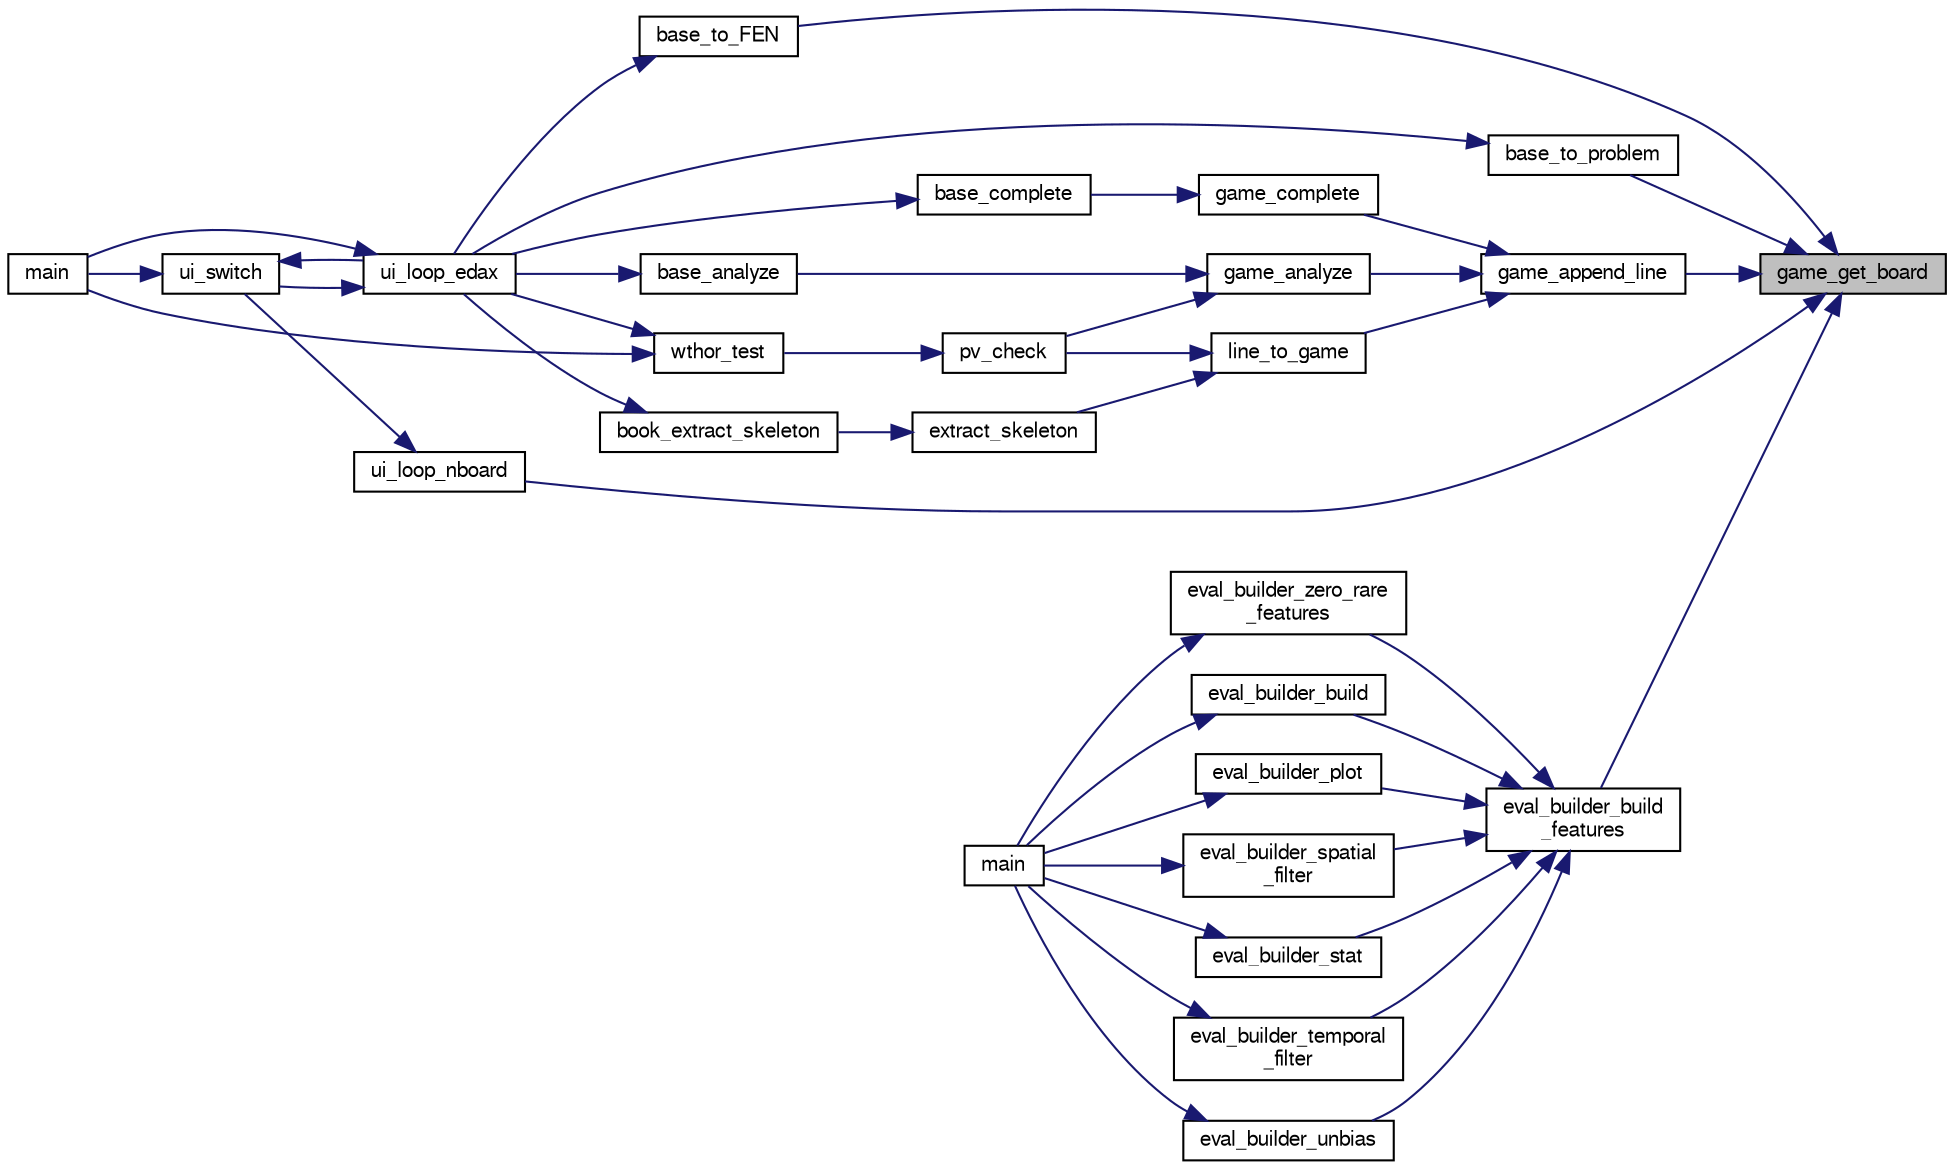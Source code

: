 digraph "game_get_board"
{
 // LATEX_PDF_SIZE
  bgcolor="transparent";
  edge [fontname="FreeSans",fontsize="10",labelfontname="FreeSans",labelfontsize="10"];
  node [fontname="FreeSans",fontsize="10",shape=record];
  rankdir="RL";
  Node1 [label="game_get_board",height=0.2,width=0.4,color="black", fillcolor="grey75", style="filled", fontcolor="black",tooltip="Get the board after 'ply' move."];
  Node1 -> Node2 [dir="back",color="midnightblue",fontsize="10",style="solid",fontname="FreeSans"];
  Node2 [label="base_to_FEN",height=0.2,width=0.4,color="black",URL="$base_8c.html#a55de1fb91c5ee45a0cf420b15cf09784",tooltip="Convert a game database to a set of problems."];
  Node2 -> Node3 [dir="back",color="midnightblue",fontsize="10",style="solid",fontname="FreeSans"];
  Node3 [label="ui_loop_edax",height=0.2,width=0.4,color="black",URL="$edax_8c.html#a2354b96c7688bae32bedb6203d672f50",tooltip="Loop event."];
  Node3 -> Node4 [dir="back",color="midnightblue",fontsize="10",style="solid",fontname="FreeSans"];
  Node4 [label="main",height=0.2,width=0.4,color="black",URL="$main_8c.html#a3c04138a5bfe5d72780bb7e82a18e627",tooltip="edax main function."];
  Node3 -> Node5 [dir="back",color="midnightblue",fontsize="10",style="solid",fontname="FreeSans"];
  Node5 [label="ui_switch",height=0.2,width=0.4,color="black",URL="$ui_8c.html#a4234d6b0fd690186ef0ec2fc2eba2d4d",tooltip="Switch between different User Interface."];
  Node5 -> Node4 [dir="back",color="midnightblue",fontsize="10",style="solid",fontname="FreeSans"];
  Node5 -> Node3 [dir="back",color="midnightblue",fontsize="10",style="solid",fontname="FreeSans"];
  Node1 -> Node6 [dir="back",color="midnightblue",fontsize="10",style="solid",fontname="FreeSans"];
  Node6 [label="base_to_problem",height=0.2,width=0.4,color="black",URL="$base_8c.html#a11a466175031953258681eb35ff3676a",tooltip="Convert a game database to a set of problems."];
  Node6 -> Node3 [dir="back",color="midnightblue",fontsize="10",style="solid",fontname="FreeSans"];
  Node1 -> Node7 [dir="back",color="midnightblue",fontsize="10",style="solid",fontname="FreeSans"];
  Node7 [label="eval_builder_build\l_features",height=0.2,width=0.4,color="black",URL="$eval__builder_8c.html#a79387d3fa0bede6d227365162dd08ef4",tooltip=" "];
  Node7 -> Node8 [dir="back",color="midnightblue",fontsize="10",style="solid",fontname="FreeSans"];
  Node8 [label="eval_builder_build",height=0.2,width=0.4,color="black",URL="$eval__builder_8c.html#a40ea914a5bd5aad6f7525b22935927a2",tooltip=" "];
  Node8 -> Node9 [dir="back",color="midnightblue",fontsize="10",style="solid",fontname="FreeSans"];
  Node9 [label="main",height=0.2,width=0.4,color="black",URL="$eval__builder_8c.html#a3c04138a5bfe5d72780bb7e82a18e627",tooltip=" "];
  Node7 -> Node10 [dir="back",color="midnightblue",fontsize="10",style="solid",fontname="FreeSans"];
  Node10 [label="eval_builder_plot",height=0.2,width=0.4,color="black",URL="$eval__builder_8c.html#a5520d2a68d1a52cd8d53058e0e83c7b2",tooltip=" "];
  Node10 -> Node9 [dir="back",color="midnightblue",fontsize="10",style="solid",fontname="FreeSans"];
  Node7 -> Node11 [dir="back",color="midnightblue",fontsize="10",style="solid",fontname="FreeSans"];
  Node11 [label="eval_builder_spatial\l_filter",height=0.2,width=0.4,color="black",URL="$eval__builder_8c.html#aa88f285ca2e28cf0ad595d06735b7b36",tooltip=" "];
  Node11 -> Node9 [dir="back",color="midnightblue",fontsize="10",style="solid",fontname="FreeSans"];
  Node7 -> Node12 [dir="back",color="midnightblue",fontsize="10",style="solid",fontname="FreeSans"];
  Node12 [label="eval_builder_stat",height=0.2,width=0.4,color="black",URL="$eval__builder_8c.html#a744e07a37df9d202ef37ec5cacbba3f2",tooltip=" "];
  Node12 -> Node9 [dir="back",color="midnightblue",fontsize="10",style="solid",fontname="FreeSans"];
  Node7 -> Node13 [dir="back",color="midnightblue",fontsize="10",style="solid",fontname="FreeSans"];
  Node13 [label="eval_builder_temporal\l_filter",height=0.2,width=0.4,color="black",URL="$eval__builder_8c.html#a889ee93dfe419005c76c172ff1145714",tooltip=" "];
  Node13 -> Node9 [dir="back",color="midnightblue",fontsize="10",style="solid",fontname="FreeSans"];
  Node7 -> Node14 [dir="back",color="midnightblue",fontsize="10",style="solid",fontname="FreeSans"];
  Node14 [label="eval_builder_unbias",height=0.2,width=0.4,color="black",URL="$eval__builder_8c.html#a1fcf737dfac30b60d8a859f434e8bfdd",tooltip=" "];
  Node14 -> Node9 [dir="back",color="midnightblue",fontsize="10",style="solid",fontname="FreeSans"];
  Node7 -> Node15 [dir="back",color="midnightblue",fontsize="10",style="solid",fontname="FreeSans"];
  Node15 [label="eval_builder_zero_rare\l_features",height=0.2,width=0.4,color="black",URL="$eval__builder_8c.html#a4fd5f207beead7bfe380bbd9e5a13a3c",tooltip=" "];
  Node15 -> Node9 [dir="back",color="midnightblue",fontsize="10",style="solid",fontname="FreeSans"];
  Node1 -> Node16 [dir="back",color="midnightblue",fontsize="10",style="solid",fontname="FreeSans"];
  Node16 [label="game_append_line",height=0.2,width=0.4,color="black",URL="$game_8c.html#a8f66bc63e1d650f3768bf13c298946eb",tooltip="Build a game from an initial position and a move sequence."];
  Node16 -> Node17 [dir="back",color="midnightblue",fontsize="10",style="solid",fontname="FreeSans"];
  Node17 [label="game_analyze",height=0.2,width=0.4,color="black",URL="$game_8c.html#a17775ff0efa3d8592bed935dedb31a45",tooltip="Analyze an endgame."];
  Node17 -> Node18 [dir="back",color="midnightblue",fontsize="10",style="solid",fontname="FreeSans"];
  Node18 [label="base_analyze",height=0.2,width=0.4,color="black",URL="$base_8c.html#a130adf3915feeb8dd21edd8c715c220f",tooltip="Base analysis."];
  Node18 -> Node3 [dir="back",color="midnightblue",fontsize="10",style="solid",fontname="FreeSans"];
  Node17 -> Node19 [dir="back",color="midnightblue",fontsize="10",style="solid",fontname="FreeSans"];
  Node19 [label="pv_check",height=0.2,width=0.4,color="black",URL="$base_8c.html#ae5fd96b2c5fc0853715832158d172eb0",tooltip="Verify that a PV does not contain errors."];
  Node19 -> Node20 [dir="back",color="midnightblue",fontsize="10",style="solid",fontname="FreeSans"];
  Node20 [label="wthor_test",height=0.2,width=0.4,color="black",URL="$base_8c.html#acd4aaf9717e79148da6c763b1c022016",tooltip="Test Search with a wthor base."];
  Node20 -> Node4 [dir="back",color="midnightblue",fontsize="10",style="solid",fontname="FreeSans"];
  Node20 -> Node3 [dir="back",color="midnightblue",fontsize="10",style="solid",fontname="FreeSans"];
  Node16 -> Node21 [dir="back",color="midnightblue",fontsize="10",style="solid",fontname="FreeSans"];
  Node21 [label="game_complete",height=0.2,width=0.4,color="black",URL="$game_8c.html#a2478745958cb21430866a4ea503274df",tooltip="Terminate an unfinished game."];
  Node21 -> Node22 [dir="back",color="midnightblue",fontsize="10",style="solid",fontname="FreeSans"];
  Node22 [label="base_complete",height=0.2,width=0.4,color="black",URL="$base_8c.html#a2aaa6c7fc6111edcd85b623bcd217180",tooltip="Base analysis."];
  Node22 -> Node3 [dir="back",color="midnightblue",fontsize="10",style="solid",fontname="FreeSans"];
  Node16 -> Node23 [dir="back",color="midnightblue",fontsize="10",style="solid",fontname="FreeSans"];
  Node23 [label="line_to_game",height=0.2,width=0.4,color="black",URL="$game_8c.html#a84be59ab2d94509e75a65d020e8567cb",tooltip="Build a game from an initial position and a move sequence."];
  Node23 -> Node24 [dir="back",color="midnightblue",fontsize="10",style="solid",fontname="FreeSans"];
  Node24 [label="extract_skeleton",height=0.2,width=0.4,color="black",URL="$book_8c.html#a65253e739b9201531bad8dc071d24d11",tooltip="Extract book lines to a game base."];
  Node24 -> Node25 [dir="back",color="midnightblue",fontsize="10",style="solid",fontname="FreeSans"];
  Node25 [label="book_extract_skeleton",height=0.2,width=0.4,color="black",URL="$book_8c.html#acf1637f23cf5986972b991bcad5c20d8",tooltip="Extract book draws to a game base."];
  Node25 -> Node3 [dir="back",color="midnightblue",fontsize="10",style="solid",fontname="FreeSans"];
  Node23 -> Node19 [dir="back",color="midnightblue",fontsize="10",style="solid",fontname="FreeSans"];
  Node1 -> Node26 [dir="back",color="midnightblue",fontsize="10",style="solid",fontname="FreeSans"];
  Node26 [label="ui_loop_nboard",height=0.2,width=0.4,color="black",URL="$nboard_8c.html#a13ec69450a157e8cbf526b11d1a27be6",tooltip="Loop event."];
  Node26 -> Node5 [dir="back",color="midnightblue",fontsize="10",style="solid",fontname="FreeSans"];
}
